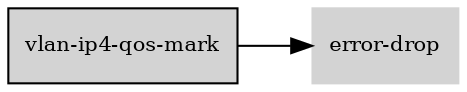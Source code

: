 digraph "vlan_ip4_qos_mark_subgraph" {
  rankdir=LR;
  node [shape=box, style=filled, fontsize=10, color=lightgray, fontcolor=black, fillcolor=lightgray];
  "vlan-ip4-qos-mark" [color=black, fontcolor=black, fillcolor=lightgray];
  edge [fontsize=8];
  "vlan-ip4-qos-mark" -> "error-drop";
}
